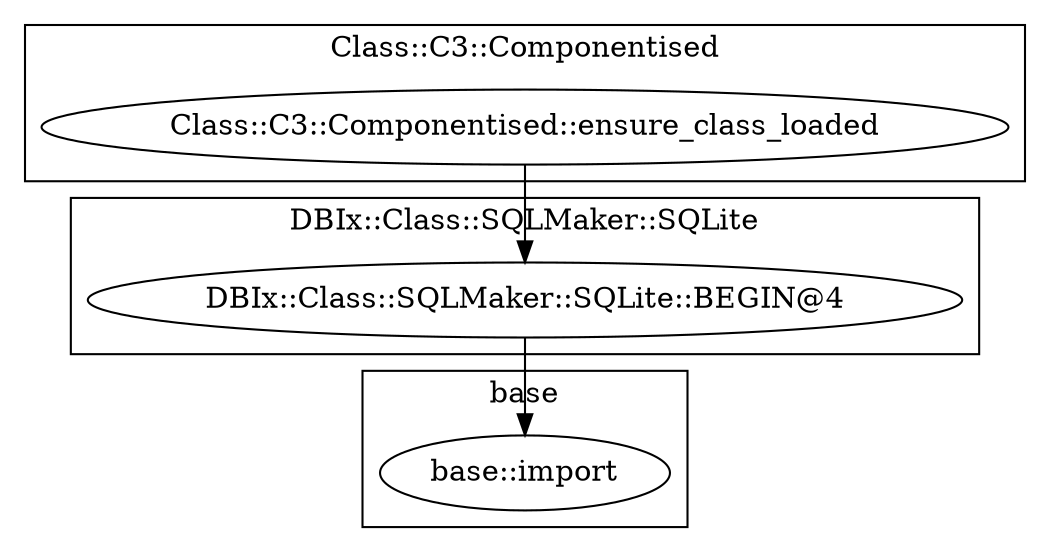 digraph {
graph [overlap=false]
subgraph cluster_base {
	label="base";
	"base::import";
}
subgraph cluster_Class_C3_Componentised {
	label="Class::C3::Componentised";
	"Class::C3::Componentised::ensure_class_loaded";
}
subgraph cluster_DBIx_Class_SQLMaker_SQLite {
	label="DBIx::Class::SQLMaker::SQLite";
	"DBIx::Class::SQLMaker::SQLite::BEGIN@4";
}
"DBIx::Class::SQLMaker::SQLite::BEGIN@4" -> "base::import";
"Class::C3::Componentised::ensure_class_loaded" -> "DBIx::Class::SQLMaker::SQLite::BEGIN@4";
}
